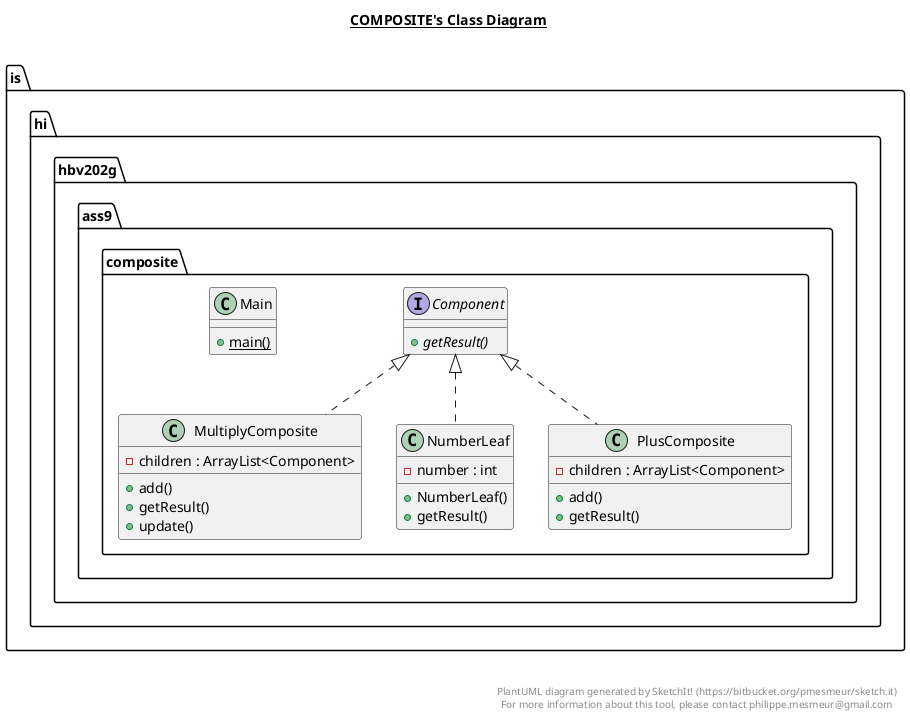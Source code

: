 @startuml

title __COMPOSITE's Class Diagram__\n

  namespace is.hi.hbv202g.ass9 {
    namespace composite {
      interface is.hi.hbv202g.ass9.composite.Component {
          {abstract} + getResult()
      }
    }
  }
  

  namespace is.hi.hbv202g.ass9 {
    namespace composite {
      class is.hi.hbv202g.ass9.composite.Main {
          {static} + main()
      }
    }
  }
  

  namespace is.hi.hbv202g.ass9 {
    namespace composite {
      class is.hi.hbv202g.ass9.composite.MultiplyComposite {
          - children : ArrayList<Component>
          + add()
          + getResult()
          + update()
      }
    }
  }
  

  namespace is.hi.hbv202g.ass9 {
    namespace composite {
      class is.hi.hbv202g.ass9.composite.NumberLeaf {
          - number : int
          + NumberLeaf()
          + getResult()
      }
    }
  }
  

  namespace is.hi.hbv202g.ass9 {
    namespace composite {
      class is.hi.hbv202g.ass9.composite.PlusComposite {
          - children : ArrayList<Component>
          + add()
          + getResult()
      }
    }
  }
  

  is.hi.hbv202g.ass9.composite.MultiplyComposite .up.|> is.hi.hbv202g.ass9.composite.Component
  is.hi.hbv202g.ass9.composite.NumberLeaf .up.|> is.hi.hbv202g.ass9.composite.Component
  is.hi.hbv202g.ass9.composite.PlusComposite .up.|> is.hi.hbv202g.ass9.composite.Component


right footer


PlantUML diagram generated by SketchIt! (https://bitbucket.org/pmesmeur/sketch.it)
For more information about this tool, please contact philippe.mesmeur@gmail.com
endfooter

@enduml
